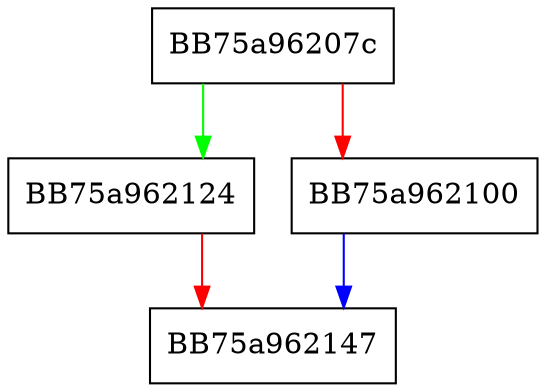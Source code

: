 digraph _classify_records_using_legacy_model {
  node [shape="box"];
  graph [splines=ortho];
  BB75a96207c -> BB75a962124 [color="green"];
  BB75a96207c -> BB75a962100 [color="red"];
  BB75a962100 -> BB75a962147 [color="blue"];
  BB75a962124 -> BB75a962147 [color="red"];
}